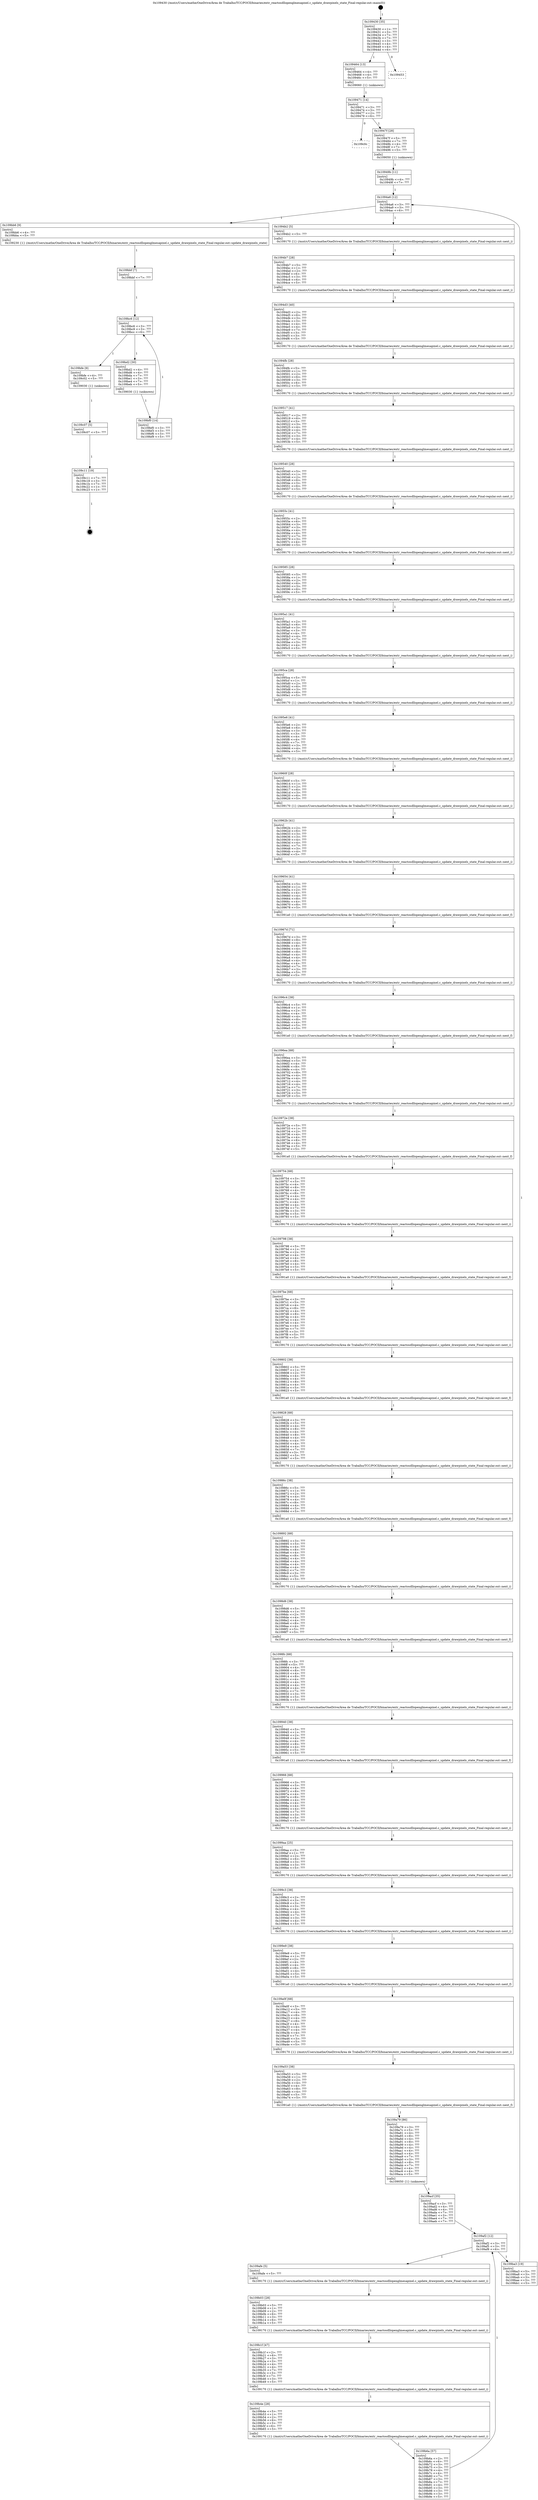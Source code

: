 digraph "0x109430" {
  label = "0x109430 (/mnt/c/Users/mathe/OneDrive/Área de Trabalho/TCC/POCII/binaries/extr_reactosdllopenglmesapixel.c_update_drawpixels_state_Final-regular.out::main(0))"
  labelloc = "t"
  node[shape=record]

  Entry [label="",width=0.3,height=0.3,shape=circle,fillcolor=black,style=filled]
  "0x109430" [label="{
     0x109430 [35]\l
     | [instrs]\l
     &nbsp;&nbsp;0x109430 \<+1\>: ???\l
     &nbsp;&nbsp;0x109431 \<+3\>: ???\l
     &nbsp;&nbsp;0x109434 \<+7\>: ???\l
     &nbsp;&nbsp;0x10943b \<+7\>: ???\l
     &nbsp;&nbsp;0x109442 \<+3\>: ???\l
     &nbsp;&nbsp;0x109445 \<+4\>: ???\l
     &nbsp;&nbsp;0x109449 \<+4\>: ???\l
     &nbsp;&nbsp;0x10944d \<+6\>: ???\l
  }"]
  "0x109464" [label="{
     0x109464 [13]\l
     | [instrs]\l
     &nbsp;&nbsp;0x109464 \<+4\>: ???\l
     &nbsp;&nbsp;0x109468 \<+4\>: ???\l
     &nbsp;&nbsp;0x10946c \<+5\>: ???\l
     | [calls]\l
     &nbsp;&nbsp;0x109060 \{1\} (unknown)\l
  }"]
  "0x109453" [label="{
     0x109453\l
  }", style=dashed]
  "0x109471" [label="{
     0x109471 [14]\l
     | [instrs]\l
     &nbsp;&nbsp;0x109471 \<+3\>: ???\l
     &nbsp;&nbsp;0x109474 \<+3\>: ???\l
     &nbsp;&nbsp;0x109477 \<+2\>: ???\l
     &nbsp;&nbsp;0x109479 \<+6\>: ???\l
  }"]
  "0x109c0c" [label="{
     0x109c0c\l
  }", style=dashed]
  "0x10947f" [label="{
     0x10947f [28]\l
     | [instrs]\l
     &nbsp;&nbsp;0x10947f \<+5\>: ???\l
     &nbsp;&nbsp;0x109484 \<+7\>: ???\l
     &nbsp;&nbsp;0x10948b \<+4\>: ???\l
     &nbsp;&nbsp;0x10948f \<+7\>: ???\l
     &nbsp;&nbsp;0x109496 \<+5\>: ???\l
     | [calls]\l
     &nbsp;&nbsp;0x109050 \{1\} (unknown)\l
  }"]
  Exit [label="",width=0.3,height=0.3,shape=circle,fillcolor=black,style=filled,peripheries=2]
  "0x1094a6" [label="{
     0x1094a6 [12]\l
     | [instrs]\l
     &nbsp;&nbsp;0x1094a6 \<+3\>: ???\l
     &nbsp;&nbsp;0x1094a9 \<+3\>: ???\l
     &nbsp;&nbsp;0x1094ac \<+6\>: ???\l
  }"]
  "0x109bb6" [label="{
     0x109bb6 [9]\l
     | [instrs]\l
     &nbsp;&nbsp;0x109bb6 \<+4\>: ???\l
     &nbsp;&nbsp;0x109bba \<+5\>: ???\l
     | [calls]\l
     &nbsp;&nbsp;0x109230 \{1\} (/mnt/c/Users/mathe/OneDrive/Área de Trabalho/TCC/POCII/binaries/extr_reactosdllopenglmesapixel.c_update_drawpixels_state_Final-regular.out::update_drawpixels_state)\l
  }"]
  "0x1094b2" [label="{
     0x1094b2 [5]\l
     | [instrs]\l
     &nbsp;&nbsp;0x1094b2 \<+5\>: ???\l
     | [calls]\l
     &nbsp;&nbsp;0x109170 \{1\} (/mnt/c/Users/mathe/OneDrive/Área de Trabalho/TCC/POCII/binaries/extr_reactosdllopenglmesapixel.c_update_drawpixels_state_Final-regular.out::next_i)\l
  }"]
  "0x1094b7" [label="{
     0x1094b7 [28]\l
     | [instrs]\l
     &nbsp;&nbsp;0x1094b7 \<+5\>: ???\l
     &nbsp;&nbsp;0x1094bc \<+1\>: ???\l
     &nbsp;&nbsp;0x1094bd \<+2\>: ???\l
     &nbsp;&nbsp;0x1094bf \<+6\>: ???\l
     &nbsp;&nbsp;0x1094c5 \<+3\>: ???\l
     &nbsp;&nbsp;0x1094c8 \<+6\>: ???\l
     &nbsp;&nbsp;0x1094ce \<+5\>: ???\l
     | [calls]\l
     &nbsp;&nbsp;0x109170 \{1\} (/mnt/c/Users/mathe/OneDrive/Área de Trabalho/TCC/POCII/binaries/extr_reactosdllopenglmesapixel.c_update_drawpixels_state_Final-regular.out::next_i)\l
  }"]
  "0x1094d3" [label="{
     0x1094d3 [40]\l
     | [instrs]\l
     &nbsp;&nbsp;0x1094d3 \<+2\>: ???\l
     &nbsp;&nbsp;0x1094d5 \<+6\>: ???\l
     &nbsp;&nbsp;0x1094db \<+3\>: ???\l
     &nbsp;&nbsp;0x1094de \<+3\>: ???\l
     &nbsp;&nbsp;0x1094e1 \<+4\>: ???\l
     &nbsp;&nbsp;0x1094e5 \<+4\>: ???\l
     &nbsp;&nbsp;0x1094e9 \<+7\>: ???\l
     &nbsp;&nbsp;0x1094f0 \<+3\>: ???\l
     &nbsp;&nbsp;0x1094f3 \<+3\>: ???\l
     &nbsp;&nbsp;0x1094f6 \<+5\>: ???\l
     | [calls]\l
     &nbsp;&nbsp;0x109170 \{1\} (/mnt/c/Users/mathe/OneDrive/Área de Trabalho/TCC/POCII/binaries/extr_reactosdllopenglmesapixel.c_update_drawpixels_state_Final-regular.out::next_i)\l
  }"]
  "0x1094fb" [label="{
     0x1094fb [28]\l
     | [instrs]\l
     &nbsp;&nbsp;0x1094fb \<+5\>: ???\l
     &nbsp;&nbsp;0x109500 \<+1\>: ???\l
     &nbsp;&nbsp;0x109501 \<+2\>: ???\l
     &nbsp;&nbsp;0x109503 \<+6\>: ???\l
     &nbsp;&nbsp;0x109509 \<+3\>: ???\l
     &nbsp;&nbsp;0x10950c \<+6\>: ???\l
     &nbsp;&nbsp;0x109512 \<+5\>: ???\l
     | [calls]\l
     &nbsp;&nbsp;0x109170 \{1\} (/mnt/c/Users/mathe/OneDrive/Área de Trabalho/TCC/POCII/binaries/extr_reactosdllopenglmesapixel.c_update_drawpixels_state_Final-regular.out::next_i)\l
  }"]
  "0x109517" [label="{
     0x109517 [41]\l
     | [instrs]\l
     &nbsp;&nbsp;0x109517 \<+2\>: ???\l
     &nbsp;&nbsp;0x109519 \<+6\>: ???\l
     &nbsp;&nbsp;0x10951f \<+3\>: ???\l
     &nbsp;&nbsp;0x109522 \<+3\>: ???\l
     &nbsp;&nbsp;0x109525 \<+4\>: ???\l
     &nbsp;&nbsp;0x109529 \<+4\>: ???\l
     &nbsp;&nbsp;0x10952d \<+7\>: ???\l
     &nbsp;&nbsp;0x109534 \<+3\>: ???\l
     &nbsp;&nbsp;0x109537 \<+4\>: ???\l
     &nbsp;&nbsp;0x10953b \<+5\>: ???\l
     | [calls]\l
     &nbsp;&nbsp;0x109170 \{1\} (/mnt/c/Users/mathe/OneDrive/Área de Trabalho/TCC/POCII/binaries/extr_reactosdllopenglmesapixel.c_update_drawpixels_state_Final-regular.out::next_i)\l
  }"]
  "0x109540" [label="{
     0x109540 [28]\l
     | [instrs]\l
     &nbsp;&nbsp;0x109540 \<+5\>: ???\l
     &nbsp;&nbsp;0x109545 \<+1\>: ???\l
     &nbsp;&nbsp;0x109546 \<+2\>: ???\l
     &nbsp;&nbsp;0x109548 \<+6\>: ???\l
     &nbsp;&nbsp;0x10954e \<+3\>: ???\l
     &nbsp;&nbsp;0x109551 \<+6\>: ???\l
     &nbsp;&nbsp;0x109557 \<+5\>: ???\l
     | [calls]\l
     &nbsp;&nbsp;0x109170 \{1\} (/mnt/c/Users/mathe/OneDrive/Área de Trabalho/TCC/POCII/binaries/extr_reactosdllopenglmesapixel.c_update_drawpixels_state_Final-regular.out::next_i)\l
  }"]
  "0x10955c" [label="{
     0x10955c [41]\l
     | [instrs]\l
     &nbsp;&nbsp;0x10955c \<+2\>: ???\l
     &nbsp;&nbsp;0x10955e \<+6\>: ???\l
     &nbsp;&nbsp;0x109564 \<+3\>: ???\l
     &nbsp;&nbsp;0x109567 \<+3\>: ???\l
     &nbsp;&nbsp;0x10956a \<+4\>: ???\l
     &nbsp;&nbsp;0x10956e \<+4\>: ???\l
     &nbsp;&nbsp;0x109572 \<+7\>: ???\l
     &nbsp;&nbsp;0x109579 \<+3\>: ???\l
     &nbsp;&nbsp;0x10957c \<+4\>: ???\l
     &nbsp;&nbsp;0x109580 \<+5\>: ???\l
     | [calls]\l
     &nbsp;&nbsp;0x109170 \{1\} (/mnt/c/Users/mathe/OneDrive/Área de Trabalho/TCC/POCII/binaries/extr_reactosdllopenglmesapixel.c_update_drawpixels_state_Final-regular.out::next_i)\l
  }"]
  "0x109585" [label="{
     0x109585 [28]\l
     | [instrs]\l
     &nbsp;&nbsp;0x109585 \<+5\>: ???\l
     &nbsp;&nbsp;0x10958a \<+1\>: ???\l
     &nbsp;&nbsp;0x10958b \<+2\>: ???\l
     &nbsp;&nbsp;0x10958d \<+6\>: ???\l
     &nbsp;&nbsp;0x109593 \<+3\>: ???\l
     &nbsp;&nbsp;0x109596 \<+6\>: ???\l
     &nbsp;&nbsp;0x10959c \<+5\>: ???\l
     | [calls]\l
     &nbsp;&nbsp;0x109170 \{1\} (/mnt/c/Users/mathe/OneDrive/Área de Trabalho/TCC/POCII/binaries/extr_reactosdllopenglmesapixel.c_update_drawpixels_state_Final-regular.out::next_i)\l
  }"]
  "0x1095a1" [label="{
     0x1095a1 [41]\l
     | [instrs]\l
     &nbsp;&nbsp;0x1095a1 \<+2\>: ???\l
     &nbsp;&nbsp;0x1095a3 \<+6\>: ???\l
     &nbsp;&nbsp;0x1095a9 \<+3\>: ???\l
     &nbsp;&nbsp;0x1095ac \<+3\>: ???\l
     &nbsp;&nbsp;0x1095af \<+4\>: ???\l
     &nbsp;&nbsp;0x1095b3 \<+4\>: ???\l
     &nbsp;&nbsp;0x1095b7 \<+7\>: ???\l
     &nbsp;&nbsp;0x1095be \<+3\>: ???\l
     &nbsp;&nbsp;0x1095c1 \<+4\>: ???\l
     &nbsp;&nbsp;0x1095c5 \<+5\>: ???\l
     | [calls]\l
     &nbsp;&nbsp;0x109170 \{1\} (/mnt/c/Users/mathe/OneDrive/Área de Trabalho/TCC/POCII/binaries/extr_reactosdllopenglmesapixel.c_update_drawpixels_state_Final-regular.out::next_i)\l
  }"]
  "0x1095ca" [label="{
     0x1095ca [28]\l
     | [instrs]\l
     &nbsp;&nbsp;0x1095ca \<+5\>: ???\l
     &nbsp;&nbsp;0x1095cf \<+1\>: ???\l
     &nbsp;&nbsp;0x1095d0 \<+2\>: ???\l
     &nbsp;&nbsp;0x1095d2 \<+6\>: ???\l
     &nbsp;&nbsp;0x1095d8 \<+3\>: ???\l
     &nbsp;&nbsp;0x1095db \<+6\>: ???\l
     &nbsp;&nbsp;0x1095e1 \<+5\>: ???\l
     | [calls]\l
     &nbsp;&nbsp;0x109170 \{1\} (/mnt/c/Users/mathe/OneDrive/Área de Trabalho/TCC/POCII/binaries/extr_reactosdllopenglmesapixel.c_update_drawpixels_state_Final-regular.out::next_i)\l
  }"]
  "0x1095e6" [label="{
     0x1095e6 [41]\l
     | [instrs]\l
     &nbsp;&nbsp;0x1095e6 \<+2\>: ???\l
     &nbsp;&nbsp;0x1095e8 \<+6\>: ???\l
     &nbsp;&nbsp;0x1095ee \<+3\>: ???\l
     &nbsp;&nbsp;0x1095f1 \<+3\>: ???\l
     &nbsp;&nbsp;0x1095f4 \<+4\>: ???\l
     &nbsp;&nbsp;0x1095f8 \<+4\>: ???\l
     &nbsp;&nbsp;0x1095fc \<+7\>: ???\l
     &nbsp;&nbsp;0x109603 \<+3\>: ???\l
     &nbsp;&nbsp;0x109606 \<+4\>: ???\l
     &nbsp;&nbsp;0x10960a \<+5\>: ???\l
     | [calls]\l
     &nbsp;&nbsp;0x109170 \{1\} (/mnt/c/Users/mathe/OneDrive/Área de Trabalho/TCC/POCII/binaries/extr_reactosdllopenglmesapixel.c_update_drawpixels_state_Final-regular.out::next_i)\l
  }"]
  "0x10960f" [label="{
     0x10960f [28]\l
     | [instrs]\l
     &nbsp;&nbsp;0x10960f \<+5\>: ???\l
     &nbsp;&nbsp;0x109614 \<+1\>: ???\l
     &nbsp;&nbsp;0x109615 \<+2\>: ???\l
     &nbsp;&nbsp;0x109617 \<+6\>: ???\l
     &nbsp;&nbsp;0x10961d \<+3\>: ???\l
     &nbsp;&nbsp;0x109620 \<+6\>: ???\l
     &nbsp;&nbsp;0x109626 \<+5\>: ???\l
     | [calls]\l
     &nbsp;&nbsp;0x109170 \{1\} (/mnt/c/Users/mathe/OneDrive/Área de Trabalho/TCC/POCII/binaries/extr_reactosdllopenglmesapixel.c_update_drawpixels_state_Final-regular.out::next_i)\l
  }"]
  "0x10962b" [label="{
     0x10962b [41]\l
     | [instrs]\l
     &nbsp;&nbsp;0x10962b \<+2\>: ???\l
     &nbsp;&nbsp;0x10962d \<+6\>: ???\l
     &nbsp;&nbsp;0x109633 \<+3\>: ???\l
     &nbsp;&nbsp;0x109636 \<+3\>: ???\l
     &nbsp;&nbsp;0x109639 \<+4\>: ???\l
     &nbsp;&nbsp;0x10963d \<+4\>: ???\l
     &nbsp;&nbsp;0x109641 \<+7\>: ???\l
     &nbsp;&nbsp;0x109648 \<+3\>: ???\l
     &nbsp;&nbsp;0x10964b \<+4\>: ???\l
     &nbsp;&nbsp;0x10964f \<+5\>: ???\l
     | [calls]\l
     &nbsp;&nbsp;0x109170 \{1\} (/mnt/c/Users/mathe/OneDrive/Área de Trabalho/TCC/POCII/binaries/extr_reactosdllopenglmesapixel.c_update_drawpixels_state_Final-regular.out::next_i)\l
  }"]
  "0x109654" [label="{
     0x109654 [41]\l
     | [instrs]\l
     &nbsp;&nbsp;0x109654 \<+5\>: ???\l
     &nbsp;&nbsp;0x109659 \<+1\>: ???\l
     &nbsp;&nbsp;0x10965a \<+2\>: ???\l
     &nbsp;&nbsp;0x10965c \<+4\>: ???\l
     &nbsp;&nbsp;0x109660 \<+4\>: ???\l
     &nbsp;&nbsp;0x109664 \<+8\>: ???\l
     &nbsp;&nbsp;0x10966c \<+4\>: ???\l
     &nbsp;&nbsp;0x109670 \<+8\>: ???\l
     &nbsp;&nbsp;0x109678 \<+5\>: ???\l
     | [calls]\l
     &nbsp;&nbsp;0x1091a0 \{1\} (/mnt/c/Users/mathe/OneDrive/Área de Trabalho/TCC/POCII/binaries/extr_reactosdllopenglmesapixel.c_update_drawpixels_state_Final-regular.out::next_f)\l
  }"]
  "0x10967d" [label="{
     0x10967d [71]\l
     | [instrs]\l
     &nbsp;&nbsp;0x10967d \<+3\>: ???\l
     &nbsp;&nbsp;0x109680 \<+8\>: ???\l
     &nbsp;&nbsp;0x109688 \<+4\>: ???\l
     &nbsp;&nbsp;0x10968c \<+8\>: ???\l
     &nbsp;&nbsp;0x109694 \<+4\>: ???\l
     &nbsp;&nbsp;0x109698 \<+8\>: ???\l
     &nbsp;&nbsp;0x1096a0 \<+4\>: ???\l
     &nbsp;&nbsp;0x1096a4 \<+4\>: ???\l
     &nbsp;&nbsp;0x1096a8 \<+4\>: ???\l
     &nbsp;&nbsp;0x1096ac \<+4\>: ???\l
     &nbsp;&nbsp;0x1096b0 \<+7\>: ???\l
     &nbsp;&nbsp;0x1096b7 \<+3\>: ???\l
     &nbsp;&nbsp;0x1096ba \<+5\>: ???\l
     &nbsp;&nbsp;0x1096bf \<+5\>: ???\l
     | [calls]\l
     &nbsp;&nbsp;0x109170 \{1\} (/mnt/c/Users/mathe/OneDrive/Área de Trabalho/TCC/POCII/binaries/extr_reactosdllopenglmesapixel.c_update_drawpixels_state_Final-regular.out::next_i)\l
  }"]
  "0x1096c4" [label="{
     0x1096c4 [38]\l
     | [instrs]\l
     &nbsp;&nbsp;0x1096c4 \<+5\>: ???\l
     &nbsp;&nbsp;0x1096c9 \<+1\>: ???\l
     &nbsp;&nbsp;0x1096ca \<+2\>: ???\l
     &nbsp;&nbsp;0x1096cc \<+4\>: ???\l
     &nbsp;&nbsp;0x1096d0 \<+4\>: ???\l
     &nbsp;&nbsp;0x1096d4 \<+8\>: ???\l
     &nbsp;&nbsp;0x1096dc \<+4\>: ???\l
     &nbsp;&nbsp;0x1096e0 \<+5\>: ???\l
     &nbsp;&nbsp;0x1096e5 \<+5\>: ???\l
     | [calls]\l
     &nbsp;&nbsp;0x1091a0 \{1\} (/mnt/c/Users/mathe/OneDrive/Área de Trabalho/TCC/POCII/binaries/extr_reactosdllopenglmesapixel.c_update_drawpixels_state_Final-regular.out::next_f)\l
  }"]
  "0x1096ea" [label="{
     0x1096ea [68]\l
     | [instrs]\l
     &nbsp;&nbsp;0x1096ea \<+3\>: ???\l
     &nbsp;&nbsp;0x1096ed \<+5\>: ???\l
     &nbsp;&nbsp;0x1096f2 \<+4\>: ???\l
     &nbsp;&nbsp;0x1096f6 \<+8\>: ???\l
     &nbsp;&nbsp;0x1096fe \<+4\>: ???\l
     &nbsp;&nbsp;0x109702 \<+8\>: ???\l
     &nbsp;&nbsp;0x10970a \<+4\>: ???\l
     &nbsp;&nbsp;0x10970e \<+4\>: ???\l
     &nbsp;&nbsp;0x109712 \<+4\>: ???\l
     &nbsp;&nbsp;0x109716 \<+4\>: ???\l
     &nbsp;&nbsp;0x10971a \<+7\>: ???\l
     &nbsp;&nbsp;0x109721 \<+3\>: ???\l
     &nbsp;&nbsp;0x109724 \<+5\>: ???\l
     &nbsp;&nbsp;0x109729 \<+5\>: ???\l
     | [calls]\l
     &nbsp;&nbsp;0x109170 \{1\} (/mnt/c/Users/mathe/OneDrive/Área de Trabalho/TCC/POCII/binaries/extr_reactosdllopenglmesapixel.c_update_drawpixels_state_Final-regular.out::next_i)\l
  }"]
  "0x10972e" [label="{
     0x10972e [38]\l
     | [instrs]\l
     &nbsp;&nbsp;0x10972e \<+5\>: ???\l
     &nbsp;&nbsp;0x109733 \<+1\>: ???\l
     &nbsp;&nbsp;0x109734 \<+2\>: ???\l
     &nbsp;&nbsp;0x109736 \<+4\>: ???\l
     &nbsp;&nbsp;0x10973a \<+4\>: ???\l
     &nbsp;&nbsp;0x10973e \<+8\>: ???\l
     &nbsp;&nbsp;0x109746 \<+4\>: ???\l
     &nbsp;&nbsp;0x10974a \<+5\>: ???\l
     &nbsp;&nbsp;0x10974f \<+5\>: ???\l
     | [calls]\l
     &nbsp;&nbsp;0x1091a0 \{1\} (/mnt/c/Users/mathe/OneDrive/Área de Trabalho/TCC/POCII/binaries/extr_reactosdllopenglmesapixel.c_update_drawpixels_state_Final-regular.out::next_f)\l
  }"]
  "0x109754" [label="{
     0x109754 [68]\l
     | [instrs]\l
     &nbsp;&nbsp;0x109754 \<+3\>: ???\l
     &nbsp;&nbsp;0x109757 \<+5\>: ???\l
     &nbsp;&nbsp;0x10975c \<+4\>: ???\l
     &nbsp;&nbsp;0x109760 \<+8\>: ???\l
     &nbsp;&nbsp;0x109768 \<+4\>: ???\l
     &nbsp;&nbsp;0x10976c \<+8\>: ???\l
     &nbsp;&nbsp;0x109774 \<+4\>: ???\l
     &nbsp;&nbsp;0x109778 \<+4\>: ???\l
     &nbsp;&nbsp;0x10977c \<+4\>: ???\l
     &nbsp;&nbsp;0x109780 \<+4\>: ???\l
     &nbsp;&nbsp;0x109784 \<+7\>: ???\l
     &nbsp;&nbsp;0x10978b \<+3\>: ???\l
     &nbsp;&nbsp;0x10978e \<+5\>: ???\l
     &nbsp;&nbsp;0x109793 \<+5\>: ???\l
     | [calls]\l
     &nbsp;&nbsp;0x109170 \{1\} (/mnt/c/Users/mathe/OneDrive/Área de Trabalho/TCC/POCII/binaries/extr_reactosdllopenglmesapixel.c_update_drawpixels_state_Final-regular.out::next_i)\l
  }"]
  "0x109798" [label="{
     0x109798 [38]\l
     | [instrs]\l
     &nbsp;&nbsp;0x109798 \<+5\>: ???\l
     &nbsp;&nbsp;0x10979d \<+1\>: ???\l
     &nbsp;&nbsp;0x10979e \<+2\>: ???\l
     &nbsp;&nbsp;0x1097a0 \<+4\>: ???\l
     &nbsp;&nbsp;0x1097a4 \<+4\>: ???\l
     &nbsp;&nbsp;0x1097a8 \<+8\>: ???\l
     &nbsp;&nbsp;0x1097b0 \<+4\>: ???\l
     &nbsp;&nbsp;0x1097b4 \<+5\>: ???\l
     &nbsp;&nbsp;0x1097b9 \<+5\>: ???\l
     | [calls]\l
     &nbsp;&nbsp;0x1091a0 \{1\} (/mnt/c/Users/mathe/OneDrive/Área de Trabalho/TCC/POCII/binaries/extr_reactosdllopenglmesapixel.c_update_drawpixels_state_Final-regular.out::next_f)\l
  }"]
  "0x1097be" [label="{
     0x1097be [68]\l
     | [instrs]\l
     &nbsp;&nbsp;0x1097be \<+3\>: ???\l
     &nbsp;&nbsp;0x1097c1 \<+5\>: ???\l
     &nbsp;&nbsp;0x1097c6 \<+4\>: ???\l
     &nbsp;&nbsp;0x1097ca \<+8\>: ???\l
     &nbsp;&nbsp;0x1097d2 \<+4\>: ???\l
     &nbsp;&nbsp;0x1097d6 \<+8\>: ???\l
     &nbsp;&nbsp;0x1097de \<+4\>: ???\l
     &nbsp;&nbsp;0x1097e2 \<+4\>: ???\l
     &nbsp;&nbsp;0x1097e6 \<+4\>: ???\l
     &nbsp;&nbsp;0x1097ea \<+4\>: ???\l
     &nbsp;&nbsp;0x1097ee \<+7\>: ???\l
     &nbsp;&nbsp;0x1097f5 \<+3\>: ???\l
     &nbsp;&nbsp;0x1097f8 \<+5\>: ???\l
     &nbsp;&nbsp;0x1097fd \<+5\>: ???\l
     | [calls]\l
     &nbsp;&nbsp;0x109170 \{1\} (/mnt/c/Users/mathe/OneDrive/Área de Trabalho/TCC/POCII/binaries/extr_reactosdllopenglmesapixel.c_update_drawpixels_state_Final-regular.out::next_i)\l
  }"]
  "0x109802" [label="{
     0x109802 [38]\l
     | [instrs]\l
     &nbsp;&nbsp;0x109802 \<+5\>: ???\l
     &nbsp;&nbsp;0x109807 \<+1\>: ???\l
     &nbsp;&nbsp;0x109808 \<+2\>: ???\l
     &nbsp;&nbsp;0x10980a \<+4\>: ???\l
     &nbsp;&nbsp;0x10980e \<+4\>: ???\l
     &nbsp;&nbsp;0x109812 \<+8\>: ???\l
     &nbsp;&nbsp;0x10981a \<+4\>: ???\l
     &nbsp;&nbsp;0x10981e \<+5\>: ???\l
     &nbsp;&nbsp;0x109823 \<+5\>: ???\l
     | [calls]\l
     &nbsp;&nbsp;0x1091a0 \{1\} (/mnt/c/Users/mathe/OneDrive/Área de Trabalho/TCC/POCII/binaries/extr_reactosdllopenglmesapixel.c_update_drawpixels_state_Final-regular.out::next_f)\l
  }"]
  "0x109828" [label="{
     0x109828 [68]\l
     | [instrs]\l
     &nbsp;&nbsp;0x109828 \<+3\>: ???\l
     &nbsp;&nbsp;0x10982b \<+5\>: ???\l
     &nbsp;&nbsp;0x109830 \<+4\>: ???\l
     &nbsp;&nbsp;0x109834 \<+8\>: ???\l
     &nbsp;&nbsp;0x10983c \<+4\>: ???\l
     &nbsp;&nbsp;0x109840 \<+8\>: ???\l
     &nbsp;&nbsp;0x109848 \<+4\>: ???\l
     &nbsp;&nbsp;0x10984c \<+4\>: ???\l
     &nbsp;&nbsp;0x109850 \<+4\>: ???\l
     &nbsp;&nbsp;0x109854 \<+4\>: ???\l
     &nbsp;&nbsp;0x109858 \<+7\>: ???\l
     &nbsp;&nbsp;0x10985f \<+3\>: ???\l
     &nbsp;&nbsp;0x109862 \<+5\>: ???\l
     &nbsp;&nbsp;0x109867 \<+5\>: ???\l
     | [calls]\l
     &nbsp;&nbsp;0x109170 \{1\} (/mnt/c/Users/mathe/OneDrive/Área de Trabalho/TCC/POCII/binaries/extr_reactosdllopenglmesapixel.c_update_drawpixels_state_Final-regular.out::next_i)\l
  }"]
  "0x10986c" [label="{
     0x10986c [38]\l
     | [instrs]\l
     &nbsp;&nbsp;0x10986c \<+5\>: ???\l
     &nbsp;&nbsp;0x109871 \<+1\>: ???\l
     &nbsp;&nbsp;0x109872 \<+2\>: ???\l
     &nbsp;&nbsp;0x109874 \<+4\>: ???\l
     &nbsp;&nbsp;0x109878 \<+4\>: ???\l
     &nbsp;&nbsp;0x10987c \<+8\>: ???\l
     &nbsp;&nbsp;0x109884 \<+4\>: ???\l
     &nbsp;&nbsp;0x109888 \<+5\>: ???\l
     &nbsp;&nbsp;0x10988d \<+5\>: ???\l
     | [calls]\l
     &nbsp;&nbsp;0x1091a0 \{1\} (/mnt/c/Users/mathe/OneDrive/Área de Trabalho/TCC/POCII/binaries/extr_reactosdllopenglmesapixel.c_update_drawpixels_state_Final-regular.out::next_f)\l
  }"]
  "0x109892" [label="{
     0x109892 [68]\l
     | [instrs]\l
     &nbsp;&nbsp;0x109892 \<+3\>: ???\l
     &nbsp;&nbsp;0x109895 \<+5\>: ???\l
     &nbsp;&nbsp;0x10989a \<+4\>: ???\l
     &nbsp;&nbsp;0x10989e \<+8\>: ???\l
     &nbsp;&nbsp;0x1098a6 \<+4\>: ???\l
     &nbsp;&nbsp;0x1098aa \<+8\>: ???\l
     &nbsp;&nbsp;0x1098b2 \<+4\>: ???\l
     &nbsp;&nbsp;0x1098b6 \<+4\>: ???\l
     &nbsp;&nbsp;0x1098ba \<+4\>: ???\l
     &nbsp;&nbsp;0x1098be \<+4\>: ???\l
     &nbsp;&nbsp;0x1098c2 \<+7\>: ???\l
     &nbsp;&nbsp;0x1098c9 \<+3\>: ???\l
     &nbsp;&nbsp;0x1098cc \<+5\>: ???\l
     &nbsp;&nbsp;0x1098d1 \<+5\>: ???\l
     | [calls]\l
     &nbsp;&nbsp;0x109170 \{1\} (/mnt/c/Users/mathe/OneDrive/Área de Trabalho/TCC/POCII/binaries/extr_reactosdllopenglmesapixel.c_update_drawpixels_state_Final-regular.out::next_i)\l
  }"]
  "0x1098d6" [label="{
     0x1098d6 [38]\l
     | [instrs]\l
     &nbsp;&nbsp;0x1098d6 \<+5\>: ???\l
     &nbsp;&nbsp;0x1098db \<+1\>: ???\l
     &nbsp;&nbsp;0x1098dc \<+2\>: ???\l
     &nbsp;&nbsp;0x1098de \<+4\>: ???\l
     &nbsp;&nbsp;0x1098e2 \<+4\>: ???\l
     &nbsp;&nbsp;0x1098e6 \<+8\>: ???\l
     &nbsp;&nbsp;0x1098ee \<+4\>: ???\l
     &nbsp;&nbsp;0x1098f2 \<+5\>: ???\l
     &nbsp;&nbsp;0x1098f7 \<+5\>: ???\l
     | [calls]\l
     &nbsp;&nbsp;0x1091a0 \{1\} (/mnt/c/Users/mathe/OneDrive/Área de Trabalho/TCC/POCII/binaries/extr_reactosdllopenglmesapixel.c_update_drawpixels_state_Final-regular.out::next_f)\l
  }"]
  "0x1098fc" [label="{
     0x1098fc [68]\l
     | [instrs]\l
     &nbsp;&nbsp;0x1098fc \<+3\>: ???\l
     &nbsp;&nbsp;0x1098ff \<+5\>: ???\l
     &nbsp;&nbsp;0x109904 \<+4\>: ???\l
     &nbsp;&nbsp;0x109908 \<+8\>: ???\l
     &nbsp;&nbsp;0x109910 \<+4\>: ???\l
     &nbsp;&nbsp;0x109914 \<+8\>: ???\l
     &nbsp;&nbsp;0x10991c \<+4\>: ???\l
     &nbsp;&nbsp;0x109920 \<+4\>: ???\l
     &nbsp;&nbsp;0x109924 \<+4\>: ???\l
     &nbsp;&nbsp;0x109928 \<+4\>: ???\l
     &nbsp;&nbsp;0x10992c \<+7\>: ???\l
     &nbsp;&nbsp;0x109933 \<+3\>: ???\l
     &nbsp;&nbsp;0x109936 \<+5\>: ???\l
     &nbsp;&nbsp;0x10993b \<+5\>: ???\l
     | [calls]\l
     &nbsp;&nbsp;0x109170 \{1\} (/mnt/c/Users/mathe/OneDrive/Área de Trabalho/TCC/POCII/binaries/extr_reactosdllopenglmesapixel.c_update_drawpixels_state_Final-regular.out::next_i)\l
  }"]
  "0x109940" [label="{
     0x109940 [38]\l
     | [instrs]\l
     &nbsp;&nbsp;0x109940 \<+5\>: ???\l
     &nbsp;&nbsp;0x109945 \<+1\>: ???\l
     &nbsp;&nbsp;0x109946 \<+2\>: ???\l
     &nbsp;&nbsp;0x109948 \<+4\>: ???\l
     &nbsp;&nbsp;0x10994c \<+4\>: ???\l
     &nbsp;&nbsp;0x109950 \<+8\>: ???\l
     &nbsp;&nbsp;0x109958 \<+4\>: ???\l
     &nbsp;&nbsp;0x10995c \<+5\>: ???\l
     &nbsp;&nbsp;0x109961 \<+5\>: ???\l
     | [calls]\l
     &nbsp;&nbsp;0x1091a0 \{1\} (/mnt/c/Users/mathe/OneDrive/Área de Trabalho/TCC/POCII/binaries/extr_reactosdllopenglmesapixel.c_update_drawpixels_state_Final-regular.out::next_f)\l
  }"]
  "0x109966" [label="{
     0x109966 [68]\l
     | [instrs]\l
     &nbsp;&nbsp;0x109966 \<+3\>: ???\l
     &nbsp;&nbsp;0x109969 \<+5\>: ???\l
     &nbsp;&nbsp;0x10996e \<+4\>: ???\l
     &nbsp;&nbsp;0x109972 \<+8\>: ???\l
     &nbsp;&nbsp;0x10997a \<+4\>: ???\l
     &nbsp;&nbsp;0x10997e \<+8\>: ???\l
     &nbsp;&nbsp;0x109986 \<+4\>: ???\l
     &nbsp;&nbsp;0x10998a \<+4\>: ???\l
     &nbsp;&nbsp;0x10998e \<+4\>: ???\l
     &nbsp;&nbsp;0x109992 \<+4\>: ???\l
     &nbsp;&nbsp;0x109996 \<+7\>: ???\l
     &nbsp;&nbsp;0x10999d \<+3\>: ???\l
     &nbsp;&nbsp;0x1099a0 \<+5\>: ???\l
     &nbsp;&nbsp;0x1099a5 \<+5\>: ???\l
     | [calls]\l
     &nbsp;&nbsp;0x109170 \{1\} (/mnt/c/Users/mathe/OneDrive/Área de Trabalho/TCC/POCII/binaries/extr_reactosdllopenglmesapixel.c_update_drawpixels_state_Final-regular.out::next_i)\l
  }"]
  "0x1099aa" [label="{
     0x1099aa [25]\l
     | [instrs]\l
     &nbsp;&nbsp;0x1099aa \<+5\>: ???\l
     &nbsp;&nbsp;0x1099af \<+1\>: ???\l
     &nbsp;&nbsp;0x1099b0 \<+2\>: ???\l
     &nbsp;&nbsp;0x1099b2 \<+6\>: ???\l
     &nbsp;&nbsp;0x1099b8 \<+3\>: ???\l
     &nbsp;&nbsp;0x1099bb \<+3\>: ???\l
     &nbsp;&nbsp;0x1099be \<+5\>: ???\l
     | [calls]\l
     &nbsp;&nbsp;0x109170 \{1\} (/mnt/c/Users/mathe/OneDrive/Área de Trabalho/TCC/POCII/binaries/extr_reactosdllopenglmesapixel.c_update_drawpixels_state_Final-regular.out::next_i)\l
  }"]
  "0x1099c3" [label="{
     0x1099c3 [38]\l
     | [instrs]\l
     &nbsp;&nbsp;0x1099c3 \<+2\>: ???\l
     &nbsp;&nbsp;0x1099c5 \<+3\>: ???\l
     &nbsp;&nbsp;0x1099c8 \<+3\>: ???\l
     &nbsp;&nbsp;0x1099cb \<+3\>: ???\l
     &nbsp;&nbsp;0x1099ce \<+4\>: ???\l
     &nbsp;&nbsp;0x1099d2 \<+4\>: ???\l
     &nbsp;&nbsp;0x1099d6 \<+7\>: ???\l
     &nbsp;&nbsp;0x1099dd \<+3\>: ???\l
     &nbsp;&nbsp;0x1099e0 \<+4\>: ???\l
     &nbsp;&nbsp;0x1099e4 \<+5\>: ???\l
     | [calls]\l
     &nbsp;&nbsp;0x109170 \{1\} (/mnt/c/Users/mathe/OneDrive/Área de Trabalho/TCC/POCII/binaries/extr_reactosdllopenglmesapixel.c_update_drawpixels_state_Final-regular.out::next_i)\l
  }"]
  "0x1099e9" [label="{
     0x1099e9 [38]\l
     | [instrs]\l
     &nbsp;&nbsp;0x1099e9 \<+5\>: ???\l
     &nbsp;&nbsp;0x1099ee \<+1\>: ???\l
     &nbsp;&nbsp;0x1099ef \<+2\>: ???\l
     &nbsp;&nbsp;0x1099f1 \<+4\>: ???\l
     &nbsp;&nbsp;0x1099f5 \<+4\>: ???\l
     &nbsp;&nbsp;0x1099f9 \<+8\>: ???\l
     &nbsp;&nbsp;0x109a01 \<+4\>: ???\l
     &nbsp;&nbsp;0x109a05 \<+5\>: ???\l
     &nbsp;&nbsp;0x109a0a \<+5\>: ???\l
     | [calls]\l
     &nbsp;&nbsp;0x1091a0 \{1\} (/mnt/c/Users/mathe/OneDrive/Área de Trabalho/TCC/POCII/binaries/extr_reactosdllopenglmesapixel.c_update_drawpixels_state_Final-regular.out::next_f)\l
  }"]
  "0x109a0f" [label="{
     0x109a0f [68]\l
     | [instrs]\l
     &nbsp;&nbsp;0x109a0f \<+3\>: ???\l
     &nbsp;&nbsp;0x109a12 \<+5\>: ???\l
     &nbsp;&nbsp;0x109a17 \<+4\>: ???\l
     &nbsp;&nbsp;0x109a1b \<+8\>: ???\l
     &nbsp;&nbsp;0x109a23 \<+4\>: ???\l
     &nbsp;&nbsp;0x109a27 \<+8\>: ???\l
     &nbsp;&nbsp;0x109a2f \<+4\>: ???\l
     &nbsp;&nbsp;0x109a33 \<+4\>: ???\l
     &nbsp;&nbsp;0x109a37 \<+4\>: ???\l
     &nbsp;&nbsp;0x109a3b \<+4\>: ???\l
     &nbsp;&nbsp;0x109a3f \<+7\>: ???\l
     &nbsp;&nbsp;0x109a46 \<+3\>: ???\l
     &nbsp;&nbsp;0x109a49 \<+5\>: ???\l
     &nbsp;&nbsp;0x109a4e \<+5\>: ???\l
     | [calls]\l
     &nbsp;&nbsp;0x109170 \{1\} (/mnt/c/Users/mathe/OneDrive/Área de Trabalho/TCC/POCII/binaries/extr_reactosdllopenglmesapixel.c_update_drawpixels_state_Final-regular.out::next_i)\l
  }"]
  "0x109a53" [label="{
     0x109a53 [38]\l
     | [instrs]\l
     &nbsp;&nbsp;0x109a53 \<+5\>: ???\l
     &nbsp;&nbsp;0x109a58 \<+1\>: ???\l
     &nbsp;&nbsp;0x109a59 \<+2\>: ???\l
     &nbsp;&nbsp;0x109a5b \<+4\>: ???\l
     &nbsp;&nbsp;0x109a5f \<+4\>: ???\l
     &nbsp;&nbsp;0x109a63 \<+8\>: ???\l
     &nbsp;&nbsp;0x109a6b \<+4\>: ???\l
     &nbsp;&nbsp;0x109a6f \<+5\>: ???\l
     &nbsp;&nbsp;0x109a74 \<+5\>: ???\l
     | [calls]\l
     &nbsp;&nbsp;0x1091a0 \{1\} (/mnt/c/Users/mathe/OneDrive/Área de Trabalho/TCC/POCII/binaries/extr_reactosdllopenglmesapixel.c_update_drawpixels_state_Final-regular.out::next_f)\l
  }"]
  "0x109a79" [label="{
     0x109a79 [86]\l
     | [instrs]\l
     &nbsp;&nbsp;0x109a79 \<+3\>: ???\l
     &nbsp;&nbsp;0x109a7c \<+5\>: ???\l
     &nbsp;&nbsp;0x109a81 \<+4\>: ???\l
     &nbsp;&nbsp;0x109a85 \<+8\>: ???\l
     &nbsp;&nbsp;0x109a8d \<+4\>: ???\l
     &nbsp;&nbsp;0x109a91 \<+8\>: ???\l
     &nbsp;&nbsp;0x109a99 \<+4\>: ???\l
     &nbsp;&nbsp;0x109a9d \<+4\>: ???\l
     &nbsp;&nbsp;0x109aa1 \<+4\>: ???\l
     &nbsp;&nbsp;0x109aa5 \<+4\>: ???\l
     &nbsp;&nbsp;0x109aa9 \<+7\>: ???\l
     &nbsp;&nbsp;0x109ab0 \<+3\>: ???\l
     &nbsp;&nbsp;0x109ab3 \<+8\>: ???\l
     &nbsp;&nbsp;0x109abb \<+7\>: ???\l
     &nbsp;&nbsp;0x109ac2 \<+4\>: ???\l
     &nbsp;&nbsp;0x109ac6 \<+4\>: ???\l
     &nbsp;&nbsp;0x109aca \<+5\>: ???\l
     | [calls]\l
     &nbsp;&nbsp;0x109050 \{1\} (unknown)\l
  }"]
  "0x109af2" [label="{
     0x109af2 [12]\l
     | [instrs]\l
     &nbsp;&nbsp;0x109af2 \<+3\>: ???\l
     &nbsp;&nbsp;0x109af5 \<+3\>: ???\l
     &nbsp;&nbsp;0x109af8 \<+6\>: ???\l
  }"]
  "0x109ba3" [label="{
     0x109ba3 [19]\l
     | [instrs]\l
     &nbsp;&nbsp;0x109ba3 \<+5\>: ???\l
     &nbsp;&nbsp;0x109ba8 \<+3\>: ???\l
     &nbsp;&nbsp;0x109bab \<+3\>: ???\l
     &nbsp;&nbsp;0x109bae \<+3\>: ???\l
     &nbsp;&nbsp;0x109bb1 \<+5\>: ???\l
  }"]
  "0x109afe" [label="{
     0x109afe [5]\l
     | [instrs]\l
     &nbsp;&nbsp;0x109afe \<+5\>: ???\l
     | [calls]\l
     &nbsp;&nbsp;0x109170 \{1\} (/mnt/c/Users/mathe/OneDrive/Área de Trabalho/TCC/POCII/binaries/extr_reactosdllopenglmesapixel.c_update_drawpixels_state_Final-regular.out::next_i)\l
  }"]
  "0x109b03" [label="{
     0x109b03 [28]\l
     | [instrs]\l
     &nbsp;&nbsp;0x109b03 \<+5\>: ???\l
     &nbsp;&nbsp;0x109b08 \<+1\>: ???\l
     &nbsp;&nbsp;0x109b09 \<+2\>: ???\l
     &nbsp;&nbsp;0x109b0b \<+6\>: ???\l
     &nbsp;&nbsp;0x109b11 \<+3\>: ???\l
     &nbsp;&nbsp;0x109b14 \<+6\>: ???\l
     &nbsp;&nbsp;0x109b1a \<+5\>: ???\l
     | [calls]\l
     &nbsp;&nbsp;0x109170 \{1\} (/mnt/c/Users/mathe/OneDrive/Área de Trabalho/TCC/POCII/binaries/extr_reactosdllopenglmesapixel.c_update_drawpixels_state_Final-regular.out::next_i)\l
  }"]
  "0x109b1f" [label="{
     0x109b1f [47]\l
     | [instrs]\l
     &nbsp;&nbsp;0x109b1f \<+2\>: ???\l
     &nbsp;&nbsp;0x109b21 \<+6\>: ???\l
     &nbsp;&nbsp;0x109b27 \<+3\>: ???\l
     &nbsp;&nbsp;0x109b2a \<+3\>: ???\l
     &nbsp;&nbsp;0x109b2d \<+4\>: ???\l
     &nbsp;&nbsp;0x109b31 \<+4\>: ???\l
     &nbsp;&nbsp;0x109b35 \<+7\>: ???\l
     &nbsp;&nbsp;0x109b3c \<+3\>: ???\l
     &nbsp;&nbsp;0x109b3f \<+7\>: ???\l
     &nbsp;&nbsp;0x109b46 \<+3\>: ???\l
     &nbsp;&nbsp;0x109b49 \<+5\>: ???\l
     | [calls]\l
     &nbsp;&nbsp;0x109170 \{1\} (/mnt/c/Users/mathe/OneDrive/Área de Trabalho/TCC/POCII/binaries/extr_reactosdllopenglmesapixel.c_update_drawpixels_state_Final-regular.out::next_i)\l
  }"]
  "0x109b4e" [label="{
     0x109b4e [28]\l
     | [instrs]\l
     &nbsp;&nbsp;0x109b4e \<+5\>: ???\l
     &nbsp;&nbsp;0x109b53 \<+1\>: ???\l
     &nbsp;&nbsp;0x109b54 \<+2\>: ???\l
     &nbsp;&nbsp;0x109b56 \<+6\>: ???\l
     &nbsp;&nbsp;0x109b5c \<+3\>: ???\l
     &nbsp;&nbsp;0x109b5f \<+6\>: ???\l
     &nbsp;&nbsp;0x109b65 \<+5\>: ???\l
     | [calls]\l
     &nbsp;&nbsp;0x109170 \{1\} (/mnt/c/Users/mathe/OneDrive/Área de Trabalho/TCC/POCII/binaries/extr_reactosdllopenglmesapixel.c_update_drawpixels_state_Final-regular.out::next_i)\l
  }"]
  "0x109b6a" [label="{
     0x109b6a [57]\l
     | [instrs]\l
     &nbsp;&nbsp;0x109b6a \<+2\>: ???\l
     &nbsp;&nbsp;0x109b6c \<+6\>: ???\l
     &nbsp;&nbsp;0x109b72 \<+3\>: ???\l
     &nbsp;&nbsp;0x109b75 \<+3\>: ???\l
     &nbsp;&nbsp;0x109b78 \<+4\>: ???\l
     &nbsp;&nbsp;0x109b7c \<+4\>: ???\l
     &nbsp;&nbsp;0x109b80 \<+7\>: ???\l
     &nbsp;&nbsp;0x109b87 \<+3\>: ???\l
     &nbsp;&nbsp;0x109b8a \<+7\>: ???\l
     &nbsp;&nbsp;0x109b91 \<+4\>: ???\l
     &nbsp;&nbsp;0x109b95 \<+3\>: ???\l
     &nbsp;&nbsp;0x109b98 \<+3\>: ???\l
     &nbsp;&nbsp;0x109b9b \<+3\>: ???\l
     &nbsp;&nbsp;0x109b9e \<+5\>: ???\l
  }"]
  "0x109acf" [label="{
     0x109acf [35]\l
     | [instrs]\l
     &nbsp;&nbsp;0x109acf \<+3\>: ???\l
     &nbsp;&nbsp;0x109ad2 \<+4\>: ???\l
     &nbsp;&nbsp;0x109ad6 \<+4\>: ???\l
     &nbsp;&nbsp;0x109ada \<+7\>: ???\l
     &nbsp;&nbsp;0x109ae1 \<+3\>: ???\l
     &nbsp;&nbsp;0x109ae4 \<+7\>: ???\l
     &nbsp;&nbsp;0x109aeb \<+7\>: ???\l
  }"]
  "0x109c11" [label="{
     0x109c11 [19]\l
     | [instrs]\l
     &nbsp;&nbsp;0x109c11 \<+7\>: ???\l
     &nbsp;&nbsp;0x109c18 \<+3\>: ???\l
     &nbsp;&nbsp;0x109c1b \<+7\>: ???\l
     &nbsp;&nbsp;0x109c22 \<+1\>: ???\l
     &nbsp;&nbsp;0x109c23 \<+1\>: ???\l
  }"]
  "0x10949b" [label="{
     0x10949b [11]\l
     | [instrs]\l
     &nbsp;&nbsp;0x10949b \<+4\>: ???\l
     &nbsp;&nbsp;0x10949f \<+7\>: ???\l
  }"]
  "0x109bc6" [label="{
     0x109bc6 [12]\l
     | [instrs]\l
     &nbsp;&nbsp;0x109bc6 \<+3\>: ???\l
     &nbsp;&nbsp;0x109bc9 \<+3\>: ???\l
     &nbsp;&nbsp;0x109bcc \<+6\>: ???\l
  }"]
  "0x109bfe" [label="{
     0x109bfe [9]\l
     | [instrs]\l
     &nbsp;&nbsp;0x109bfe \<+4\>: ???\l
     &nbsp;&nbsp;0x109c02 \<+5\>: ???\l
     | [calls]\l
     &nbsp;&nbsp;0x109030 \{1\} (unknown)\l
  }"]
  "0x109bd2" [label="{
     0x109bd2 [30]\l
     | [instrs]\l
     &nbsp;&nbsp;0x109bd2 \<+4\>: ???\l
     &nbsp;&nbsp;0x109bd6 \<+4\>: ???\l
     &nbsp;&nbsp;0x109bda \<+7\>: ???\l
     &nbsp;&nbsp;0x109be1 \<+3\>: ???\l
     &nbsp;&nbsp;0x109be4 \<+7\>: ???\l
     &nbsp;&nbsp;0x109beb \<+5\>: ???\l
     | [calls]\l
     &nbsp;&nbsp;0x109030 \{1\} (unknown)\l
  }"]
  "0x109bf0" [label="{
     0x109bf0 [14]\l
     | [instrs]\l
     &nbsp;&nbsp;0x109bf0 \<+3\>: ???\l
     &nbsp;&nbsp;0x109bf3 \<+3\>: ???\l
     &nbsp;&nbsp;0x109bf6 \<+3\>: ???\l
     &nbsp;&nbsp;0x109bf9 \<+5\>: ???\l
  }"]
  "0x109bbf" [label="{
     0x109bbf [7]\l
     | [instrs]\l
     &nbsp;&nbsp;0x109bbf \<+7\>: ???\l
  }"]
  "0x109c07" [label="{
     0x109c07 [5]\l
     | [instrs]\l
     &nbsp;&nbsp;0x109c07 \<+5\>: ???\l
  }"]
  Entry -> "0x109430" [label=" 1"]
  "0x109430" -> "0x109464" [label=" 1"]
  "0x109430" -> "0x109453" [label=" 0"]
  "0x109464" -> "0x109471" [label=" 1"]
  "0x109471" -> "0x109c0c" [label=" 0"]
  "0x109471" -> "0x10947f" [label=" 1"]
  "0x109c11" -> Exit [label=" 1"]
  "0x10947f" -> "0x10949b" [label=" 1"]
  "0x1094a6" -> "0x109bb6" [label=" 1"]
  "0x1094a6" -> "0x1094b2" [label=" 1"]
  "0x1094b2" -> "0x1094b7" [label=" 1"]
  "0x1094b7" -> "0x1094d3" [label=" 1"]
  "0x1094d3" -> "0x1094fb" [label=" 1"]
  "0x1094fb" -> "0x109517" [label=" 1"]
  "0x109517" -> "0x109540" [label=" 1"]
  "0x109540" -> "0x10955c" [label=" 1"]
  "0x10955c" -> "0x109585" [label=" 1"]
  "0x109585" -> "0x1095a1" [label=" 1"]
  "0x1095a1" -> "0x1095ca" [label=" 1"]
  "0x1095ca" -> "0x1095e6" [label=" 1"]
  "0x1095e6" -> "0x10960f" [label=" 1"]
  "0x10960f" -> "0x10962b" [label=" 1"]
  "0x10962b" -> "0x109654" [label=" 1"]
  "0x109654" -> "0x10967d" [label=" 1"]
  "0x10967d" -> "0x1096c4" [label=" 1"]
  "0x1096c4" -> "0x1096ea" [label=" 1"]
  "0x1096ea" -> "0x10972e" [label=" 1"]
  "0x10972e" -> "0x109754" [label=" 1"]
  "0x109754" -> "0x109798" [label=" 1"]
  "0x109798" -> "0x1097be" [label=" 1"]
  "0x1097be" -> "0x109802" [label=" 1"]
  "0x109802" -> "0x109828" [label=" 1"]
  "0x109828" -> "0x10986c" [label=" 1"]
  "0x10986c" -> "0x109892" [label=" 1"]
  "0x109892" -> "0x1098d6" [label=" 1"]
  "0x1098d6" -> "0x1098fc" [label=" 1"]
  "0x1098fc" -> "0x109940" [label=" 1"]
  "0x109940" -> "0x109966" [label=" 1"]
  "0x109966" -> "0x1099aa" [label=" 1"]
  "0x1099aa" -> "0x1099c3" [label=" 1"]
  "0x1099c3" -> "0x1099e9" [label=" 1"]
  "0x1099e9" -> "0x109a0f" [label=" 1"]
  "0x109a0f" -> "0x109a53" [label=" 1"]
  "0x109a53" -> "0x109a79" [label=" 1"]
  "0x109a79" -> "0x109acf" [label=" 1"]
  "0x109af2" -> "0x109ba3" [label=" 1"]
  "0x109af2" -> "0x109afe" [label=" 1"]
  "0x109afe" -> "0x109b03" [label=" 1"]
  "0x109b03" -> "0x109b1f" [label=" 1"]
  "0x109b1f" -> "0x109b4e" [label=" 1"]
  "0x109b4e" -> "0x109b6a" [label=" 1"]
  "0x109acf" -> "0x109af2" [label=" 1"]
  "0x109b6a" -> "0x109af2" [label=" 1"]
  "0x109c07" -> "0x109c11" [label=" 1"]
  "0x10949b" -> "0x1094a6" [label=" 1"]
  "0x109ba3" -> "0x1094a6" [label=" 1"]
  "0x109bb6" -> "0x109bbf" [label=" 1"]
  "0x109bc6" -> "0x109bfe" [label=" 1"]
  "0x109bc6" -> "0x109bd2" [label=" 1"]
  "0x109bd2" -> "0x109bf0" [label=" 1"]
  "0x109bbf" -> "0x109bc6" [label=" 1"]
  "0x109bf0" -> "0x109bc6" [label=" 1"]
  "0x109bfe" -> "0x109c07" [label=" 1"]
}
